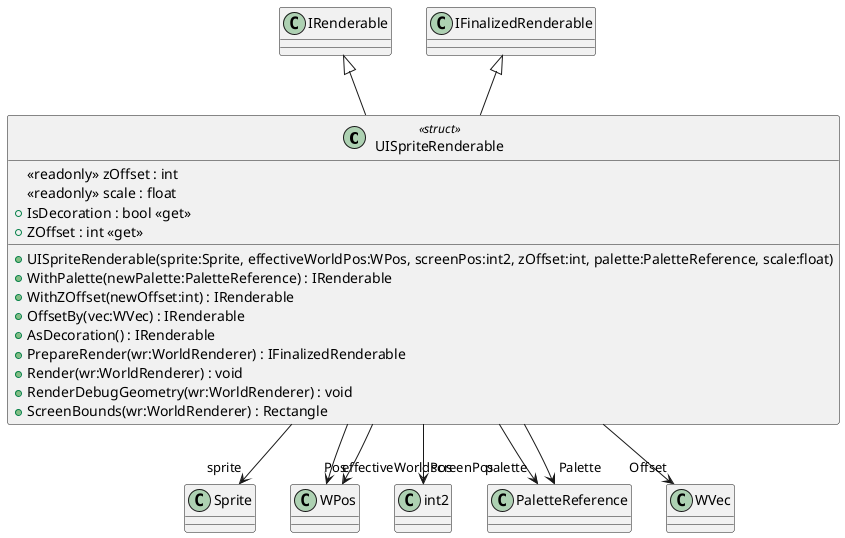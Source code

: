 @startuml
class UISpriteRenderable <<struct>> {
    <<readonly>> zOffset : int
    <<readonly>> scale : float
    + UISpriteRenderable(sprite:Sprite, effectiveWorldPos:WPos, screenPos:int2, zOffset:int, palette:PaletteReference, scale:float)
    + IsDecoration : bool <<get>>
    + ZOffset : int <<get>>
    + WithPalette(newPalette:PaletteReference) : IRenderable
    + WithZOffset(newOffset:int) : IRenderable
    + OffsetBy(vec:WVec) : IRenderable
    + AsDecoration() : IRenderable
    + PrepareRender(wr:WorldRenderer) : IFinalizedRenderable
    + Render(wr:WorldRenderer) : void
    + RenderDebugGeometry(wr:WorldRenderer) : void
    + ScreenBounds(wr:WorldRenderer) : Rectangle
}
IRenderable <|-- UISpriteRenderable
IFinalizedRenderable <|-- UISpriteRenderable
UISpriteRenderable --> "sprite" Sprite
UISpriteRenderable --> "effectiveWorldPos" WPos
UISpriteRenderable --> "screenPos" int2
UISpriteRenderable --> "palette" PaletteReference
UISpriteRenderable --> "Pos" WPos
UISpriteRenderable --> "Offset" WVec
UISpriteRenderable --> "Palette" PaletteReference
@enduml
